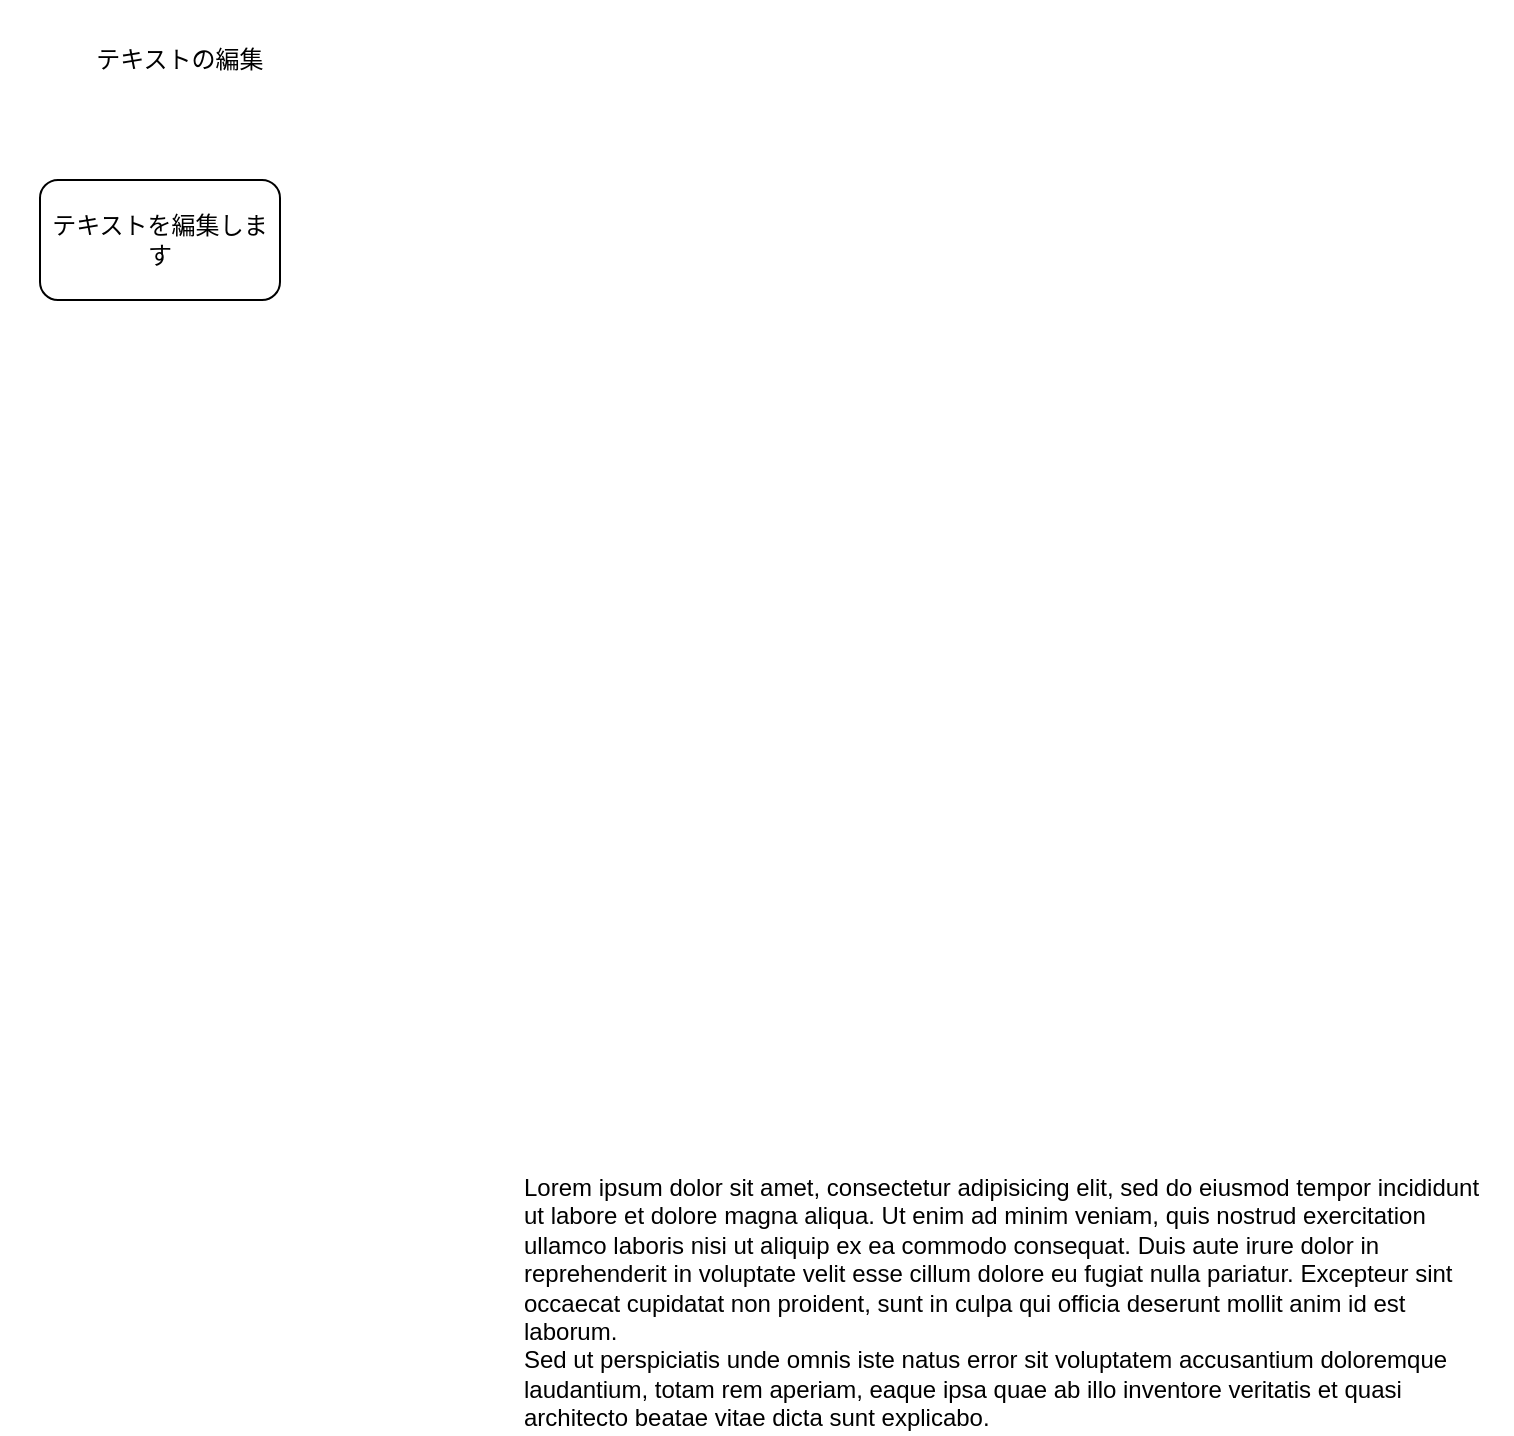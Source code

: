 <mxfile version="13.1.3">
    <diagram name="Page-1" id="2cc2dc42-3aac-f2a9-1cec-7a8b7cbee084">
        <mxGraphModel dx="724" dy="599" grid="1" gridSize="10" guides="1" tooltips="1" connect="1" arrows="1" fold="1" page="1" pageScale="1" pageWidth="1100" pageHeight="850" background="#ffffff" math="0" shadow="0">
            <root>
                <mxCell id="0"/>
                <mxCell id="1" parent="0"/>
                <mxCell id="7026571954dc6520-36" value="Lorem ipsum dolor sit amet, consectetur adipisicing elit, sed do eiusmod tempor incididunt ut labore et dolore magna aliqua. Ut enim ad minim veniam, quis nostrud exercitation ullamco laboris nisi ut aliquip ex ea commodo consequat. Duis aute irure dolor in reprehenderit in voluptate velit esse cillum dolore eu fugiat nulla pariatur. Excepteur sint occaecat cupidatat non proident, sunt in culpa qui officia deserunt mollit anim id est laborum.&lt;br&gt;Sed ut perspiciatis unde omnis iste natus error sit voluptatem accusantium doloremque laudantium, totam rem aperiam, eaque ipsa quae ab illo inventore veritatis et quasi architecto beatae vitae dicta sunt explicabo.&amp;nbsp;" style="text;spacingTop=-5;whiteSpace=wrap;html=1;align=left;fontSize=12;fontFamily=Helvetica;fillColor=none;strokeColor=none;rounded=0;shadow=1;labelBackgroundColor=none;" parent="1" vertex="1">
                    <mxGeometry x="300" y="705" width="490" height="125" as="geometry"/>
                </mxCell>
                <mxCell id="2" value="&lt;font color=&quot;#000000&quot;&gt;テキストの編集&lt;/font&gt;" style="text;html=1;strokeColor=none;fillColor=none;align=center;verticalAlign=middle;whiteSpace=wrap;rounded=0;" parent="1" vertex="1">
                    <mxGeometry x="40" y="120" width="180" height="60" as="geometry"/>
                </mxCell>
                <mxCell id="o022QgoDss9l0j6A2yDO-2" value="テキストを編集します" style="rounded=1;whiteSpace=wrap;html=1;" vertex="1" parent="1">
                    <mxGeometry x="60" y="210" width="120" height="60" as="geometry"/>
                </mxCell>
            </root>
        </mxGraphModel>
    </diagram>
</mxfile>
